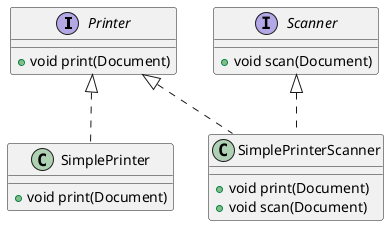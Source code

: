 @startuml

interface Printer{
    +void print(Document)
}

interface Scanner{
    +void scan(Document)
}

class SimplePrinter {
    +void print(Document)
}

class SimplePrinterScanner {
    +void print(Document)
    +void scan(Document)
}

Printer <|..down SimplePrinter
Printer <|..down SimplePrinterScanner
Scanner <|..down SimplePrinterScanner

@enduml